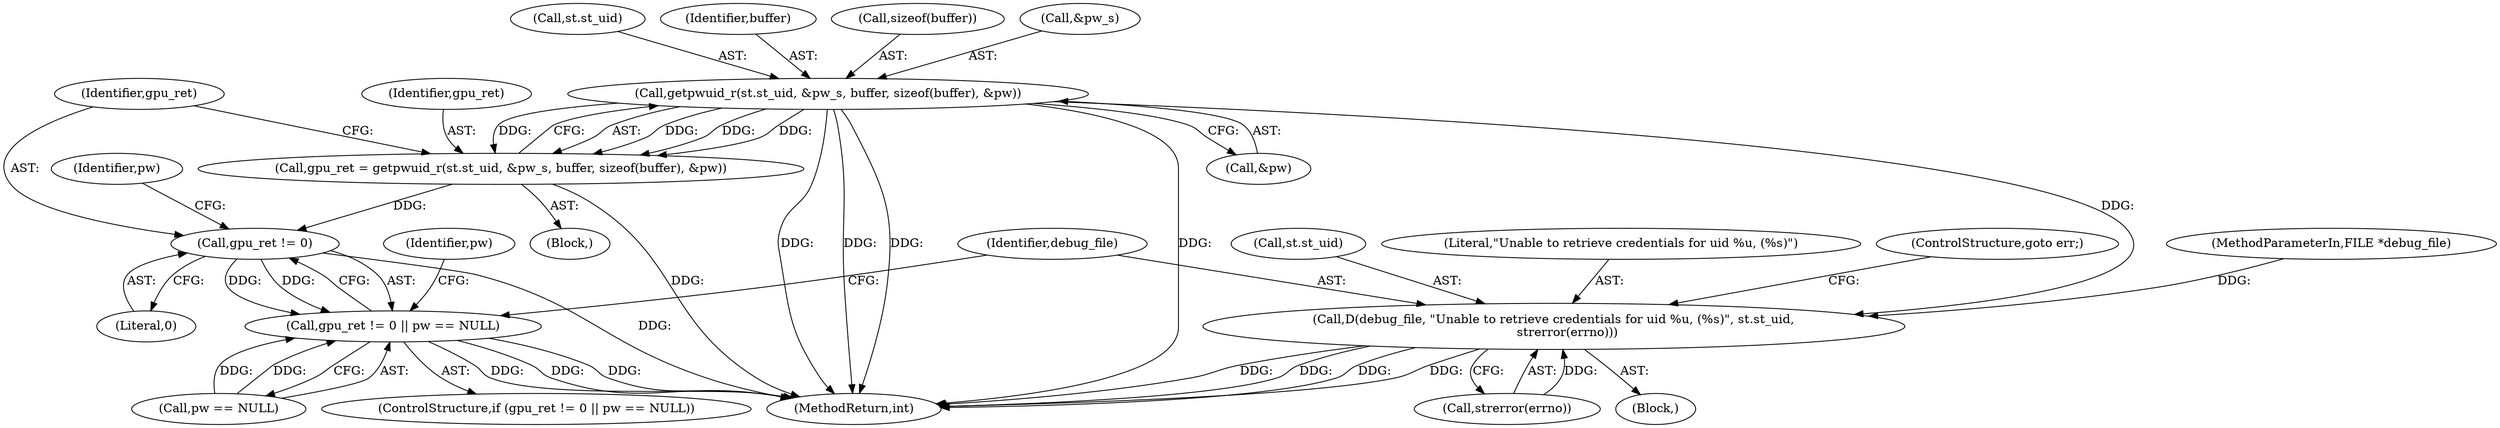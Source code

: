 digraph "0_pam-u2f_18b1914e32b74ff52000f10e97067e841e5fff62_1@API" {
"1000211" [label="(Call,getpwuid_r(st.st_uid, &pw_s, buffer, sizeof(buffer), &pw))"];
"1000209" [label="(Call,gpu_ret = getpwuid_r(st.st_uid, &pw_s, buffer, sizeof(buffer), &pw))"];
"1000224" [label="(Call,gpu_ret != 0)"];
"1000223" [label="(Call,gpu_ret != 0 || pw == NULL)"];
"1000231" [label="(Call,D(debug_file, \"Unable to retrieve credentials for uid %u, (%s)\", st.st_uid,\n       strerror(errno)))"];
"1000209" [label="(Call,gpu_ret = getpwuid_r(st.st_uid, &pw_s, buffer, sizeof(buffer), &pw))"];
"1000231" [label="(Call,D(debug_file, \"Unable to retrieve credentials for uid %u, (%s)\", st.st_uid,\n       strerror(errno)))"];
"1000234" [label="(Call,st.st_uid)"];
"1000228" [label="(Identifier,pw)"];
"1000110" [label="(Block,)"];
"1000237" [label="(Call,strerror(errno))"];
"1000211" [label="(Call,getpwuid_r(st.st_uid, &pw_s, buffer, sizeof(buffer), &pw))"];
"1000226" [label="(Literal,0)"];
"1000722" [label="(MethodReturn,int)"];
"1000232" [label="(Identifier,debug_file)"];
"1000210" [label="(Identifier,gpu_ret)"];
"1000225" [label="(Identifier,gpu_ret)"];
"1000233" [label="(Literal,\"Unable to retrieve credentials for uid %u, (%s)\")"];
"1000212" [label="(Call,st.st_uid)"];
"1000222" [label="(ControlStructure,if (gpu_ret != 0 || pw == NULL))"];
"1000227" [label="(Call,pw == NULL)"];
"1000245" [label="(Identifier,pw)"];
"1000220" [label="(Call,&pw)"];
"1000217" [label="(Identifier,buffer)"];
"1000230" [label="(Block,)"];
"1000218" [label="(Call,sizeof(buffer))"];
"1000215" [label="(Call,&pw_s)"];
"1000224" [label="(Call,gpu_ret != 0)"];
"1000239" [label="(ControlStructure,goto err;)"];
"1000107" [label="(MethodParameterIn,FILE *debug_file)"];
"1000223" [label="(Call,gpu_ret != 0 || pw == NULL)"];
"1000211" -> "1000209"  [label="AST: "];
"1000211" -> "1000220"  [label="CFG: "];
"1000212" -> "1000211"  [label="AST: "];
"1000215" -> "1000211"  [label="AST: "];
"1000217" -> "1000211"  [label="AST: "];
"1000218" -> "1000211"  [label="AST: "];
"1000220" -> "1000211"  [label="AST: "];
"1000209" -> "1000211"  [label="CFG: "];
"1000211" -> "1000722"  [label="DDG: "];
"1000211" -> "1000722"  [label="DDG: "];
"1000211" -> "1000722"  [label="DDG: "];
"1000211" -> "1000722"  [label="DDG: "];
"1000211" -> "1000209"  [label="DDG: "];
"1000211" -> "1000209"  [label="DDG: "];
"1000211" -> "1000209"  [label="DDG: "];
"1000211" -> "1000209"  [label="DDG: "];
"1000211" -> "1000231"  [label="DDG: "];
"1000209" -> "1000110"  [label="AST: "];
"1000210" -> "1000209"  [label="AST: "];
"1000225" -> "1000209"  [label="CFG: "];
"1000209" -> "1000722"  [label="DDG: "];
"1000209" -> "1000224"  [label="DDG: "];
"1000224" -> "1000223"  [label="AST: "];
"1000224" -> "1000226"  [label="CFG: "];
"1000225" -> "1000224"  [label="AST: "];
"1000226" -> "1000224"  [label="AST: "];
"1000228" -> "1000224"  [label="CFG: "];
"1000223" -> "1000224"  [label="CFG: "];
"1000224" -> "1000722"  [label="DDG: "];
"1000224" -> "1000223"  [label="DDG: "];
"1000224" -> "1000223"  [label="DDG: "];
"1000223" -> "1000222"  [label="AST: "];
"1000223" -> "1000227"  [label="CFG: "];
"1000227" -> "1000223"  [label="AST: "];
"1000232" -> "1000223"  [label="CFG: "];
"1000245" -> "1000223"  [label="CFG: "];
"1000223" -> "1000722"  [label="DDG: "];
"1000223" -> "1000722"  [label="DDG: "];
"1000223" -> "1000722"  [label="DDG: "];
"1000227" -> "1000223"  [label="DDG: "];
"1000227" -> "1000223"  [label="DDG: "];
"1000231" -> "1000230"  [label="AST: "];
"1000231" -> "1000237"  [label="CFG: "];
"1000232" -> "1000231"  [label="AST: "];
"1000233" -> "1000231"  [label="AST: "];
"1000234" -> "1000231"  [label="AST: "];
"1000237" -> "1000231"  [label="AST: "];
"1000239" -> "1000231"  [label="CFG: "];
"1000231" -> "1000722"  [label="DDG: "];
"1000231" -> "1000722"  [label="DDG: "];
"1000231" -> "1000722"  [label="DDG: "];
"1000231" -> "1000722"  [label="DDG: "];
"1000107" -> "1000231"  [label="DDG: "];
"1000237" -> "1000231"  [label="DDG: "];
}
